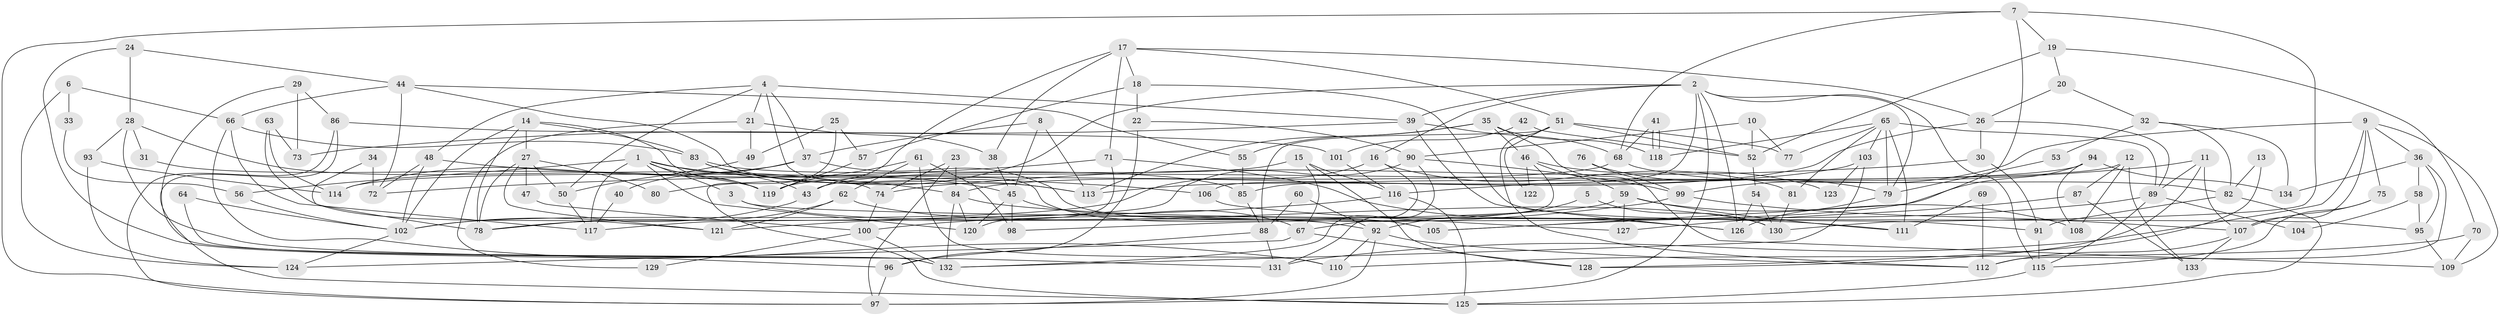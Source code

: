 // coarse degree distribution, {9: 0.058823529411764705, 12: 0.011764705882352941, 3: 0.08235294117647059, 8: 0.058823529411764705, 2: 0.15294117647058825, 6: 0.16470588235294117, 5: 0.29411764705882354, 4: 0.12941176470588237, 10: 0.011764705882352941, 7: 0.03529411764705882}
// Generated by graph-tools (version 1.1) at 2025/24/03/03/25 07:24:01]
// undirected, 134 vertices, 268 edges
graph export_dot {
graph [start="1"]
  node [color=gray90,style=filled];
  1;
  2;
  3;
  4;
  5;
  6;
  7;
  8;
  9;
  10;
  11;
  12;
  13;
  14;
  15;
  16;
  17;
  18;
  19;
  20;
  21;
  22;
  23;
  24;
  25;
  26;
  27;
  28;
  29;
  30;
  31;
  32;
  33;
  34;
  35;
  36;
  37;
  38;
  39;
  40;
  41;
  42;
  43;
  44;
  45;
  46;
  47;
  48;
  49;
  50;
  51;
  52;
  53;
  54;
  55;
  56;
  57;
  58;
  59;
  60;
  61;
  62;
  63;
  64;
  65;
  66;
  67;
  68;
  69;
  70;
  71;
  72;
  73;
  74;
  75;
  76;
  77;
  78;
  79;
  80;
  81;
  82;
  83;
  84;
  85;
  86;
  87;
  88;
  89;
  90;
  91;
  92;
  93;
  94;
  95;
  96;
  97;
  98;
  99;
  100;
  101;
  102;
  103;
  104;
  105;
  106;
  107;
  108;
  109;
  110;
  111;
  112;
  113;
  114;
  115;
  116;
  117;
  118;
  119;
  120;
  121;
  122;
  123;
  124;
  125;
  126;
  127;
  128;
  129;
  130;
  131;
  132;
  133;
  134;
  1 -- 45;
  1 -- 120;
  1 -- 3;
  1 -- 43;
  1 -- 56;
  1 -- 117;
  1 -- 119;
  2 -- 115;
  2 -- 97;
  2 -- 16;
  2 -- 39;
  2 -- 79;
  2 -- 80;
  2 -- 106;
  2 -- 126;
  3 -- 92;
  3 -- 95;
  4 -- 105;
  4 -- 37;
  4 -- 21;
  4 -- 39;
  4 -- 48;
  4 -- 50;
  5 -- 92;
  5 -- 130;
  6 -- 124;
  6 -- 66;
  6 -- 33;
  7 -- 130;
  7 -- 97;
  7 -- 19;
  7 -- 68;
  7 -- 105;
  8 -- 113;
  8 -- 45;
  8 -- 37;
  9 -- 75;
  9 -- 99;
  9 -- 36;
  9 -- 107;
  9 -- 109;
  9 -- 131;
  10 -- 90;
  10 -- 77;
  10 -- 52;
  11 -- 107;
  11 -- 116;
  11 -- 89;
  11 -- 128;
  12 -- 85;
  12 -- 108;
  12 -- 87;
  12 -- 133;
  13 -- 128;
  13 -- 82;
  14 -- 83;
  14 -- 78;
  14 -- 27;
  14 -- 102;
  14 -- 119;
  15 -- 43;
  15 -- 128;
  15 -- 67;
  15 -- 116;
  16 -- 102;
  16 -- 81;
  16 -- 132;
  17 -- 26;
  17 -- 38;
  17 -- 18;
  17 -- 43;
  17 -- 51;
  17 -- 71;
  18 -- 22;
  18 -- 57;
  18 -- 91;
  19 -- 52;
  19 -- 20;
  19 -- 70;
  20 -- 26;
  20 -- 32;
  21 -- 49;
  21 -- 38;
  21 -- 129;
  22 -- 96;
  22 -- 90;
  23 -- 84;
  23 -- 74;
  23 -- 97;
  24 -- 96;
  24 -- 44;
  24 -- 28;
  25 -- 57;
  25 -- 125;
  25 -- 49;
  26 -- 84;
  26 -- 89;
  26 -- 30;
  27 -- 121;
  27 -- 47;
  27 -- 50;
  27 -- 78;
  27 -- 80;
  28 -- 93;
  28 -- 31;
  28 -- 74;
  28 -- 131;
  29 -- 132;
  29 -- 86;
  29 -- 73;
  30 -- 74;
  30 -- 91;
  31 -- 119;
  32 -- 82;
  32 -- 53;
  32 -- 134;
  33 -- 56;
  34 -- 72;
  34 -- 78;
  35 -- 109;
  35 -- 55;
  35 -- 46;
  35 -- 113;
  35 -- 118;
  36 -- 95;
  36 -- 58;
  36 -- 112;
  36 -- 134;
  37 -- 105;
  37 -- 40;
  37 -- 114;
  38 -- 45;
  39 -- 68;
  39 -- 73;
  39 -- 126;
  40 -- 117;
  41 -- 118;
  41 -- 118;
  41 -- 68;
  42 -- 101;
  42 -- 52;
  43 -- 102;
  44 -- 113;
  44 -- 72;
  44 -- 55;
  44 -- 66;
  45 -- 67;
  45 -- 98;
  45 -- 120;
  46 -- 59;
  46 -- 67;
  46 -- 122;
  46 -- 123;
  47 -- 100;
  48 -- 102;
  48 -- 72;
  48 -- 106;
  49 -- 50;
  50 -- 117;
  51 -- 52;
  51 -- 77;
  51 -- 88;
  51 -- 112;
  51 -- 122;
  52 -- 54;
  53 -- 79;
  54 -- 126;
  54 -- 130;
  55 -- 85;
  56 -- 102;
  57 -- 119;
  58 -- 95;
  58 -- 104;
  59 -- 127;
  59 -- 111;
  59 -- 78;
  59 -- 108;
  60 -- 88;
  60 -- 92;
  61 -- 119;
  61 -- 62;
  61 -- 98;
  61 -- 110;
  62 -- 121;
  62 -- 78;
  62 -- 130;
  63 -- 73;
  63 -- 114;
  63 -- 121;
  64 -- 132;
  64 -- 102;
  65 -- 79;
  65 -- 118;
  65 -- 77;
  65 -- 81;
  65 -- 89;
  65 -- 103;
  65 -- 111;
  66 -- 117;
  66 -- 83;
  66 -- 110;
  67 -- 124;
  67 -- 128;
  68 -- 82;
  68 -- 114;
  69 -- 112;
  69 -- 111;
  70 -- 110;
  70 -- 109;
  71 -- 126;
  71 -- 72;
  71 -- 120;
  74 -- 100;
  75 -- 107;
  75 -- 115;
  76 -- 79;
  76 -- 99;
  79 -- 126;
  81 -- 130;
  82 -- 91;
  82 -- 125;
  83 -- 113;
  83 -- 84;
  83 -- 85;
  84 -- 120;
  84 -- 111;
  84 -- 132;
  85 -- 88;
  86 -- 125;
  86 -- 97;
  86 -- 101;
  87 -- 133;
  87 -- 127;
  88 -- 131;
  88 -- 96;
  89 -- 104;
  89 -- 105;
  89 -- 115;
  90 -- 117;
  90 -- 131;
  90 -- 99;
  91 -- 115;
  92 -- 112;
  92 -- 110;
  92 -- 97;
  93 -- 124;
  93 -- 114;
  94 -- 134;
  94 -- 119;
  94 -- 98;
  94 -- 108;
  95 -- 109;
  96 -- 97;
  99 -- 107;
  99 -- 100;
  100 -- 132;
  100 -- 129;
  101 -- 116;
  102 -- 124;
  103 -- 132;
  103 -- 113;
  103 -- 123;
  106 -- 127;
  107 -- 112;
  107 -- 133;
  115 -- 125;
  116 -- 125;
  116 -- 121;
}
